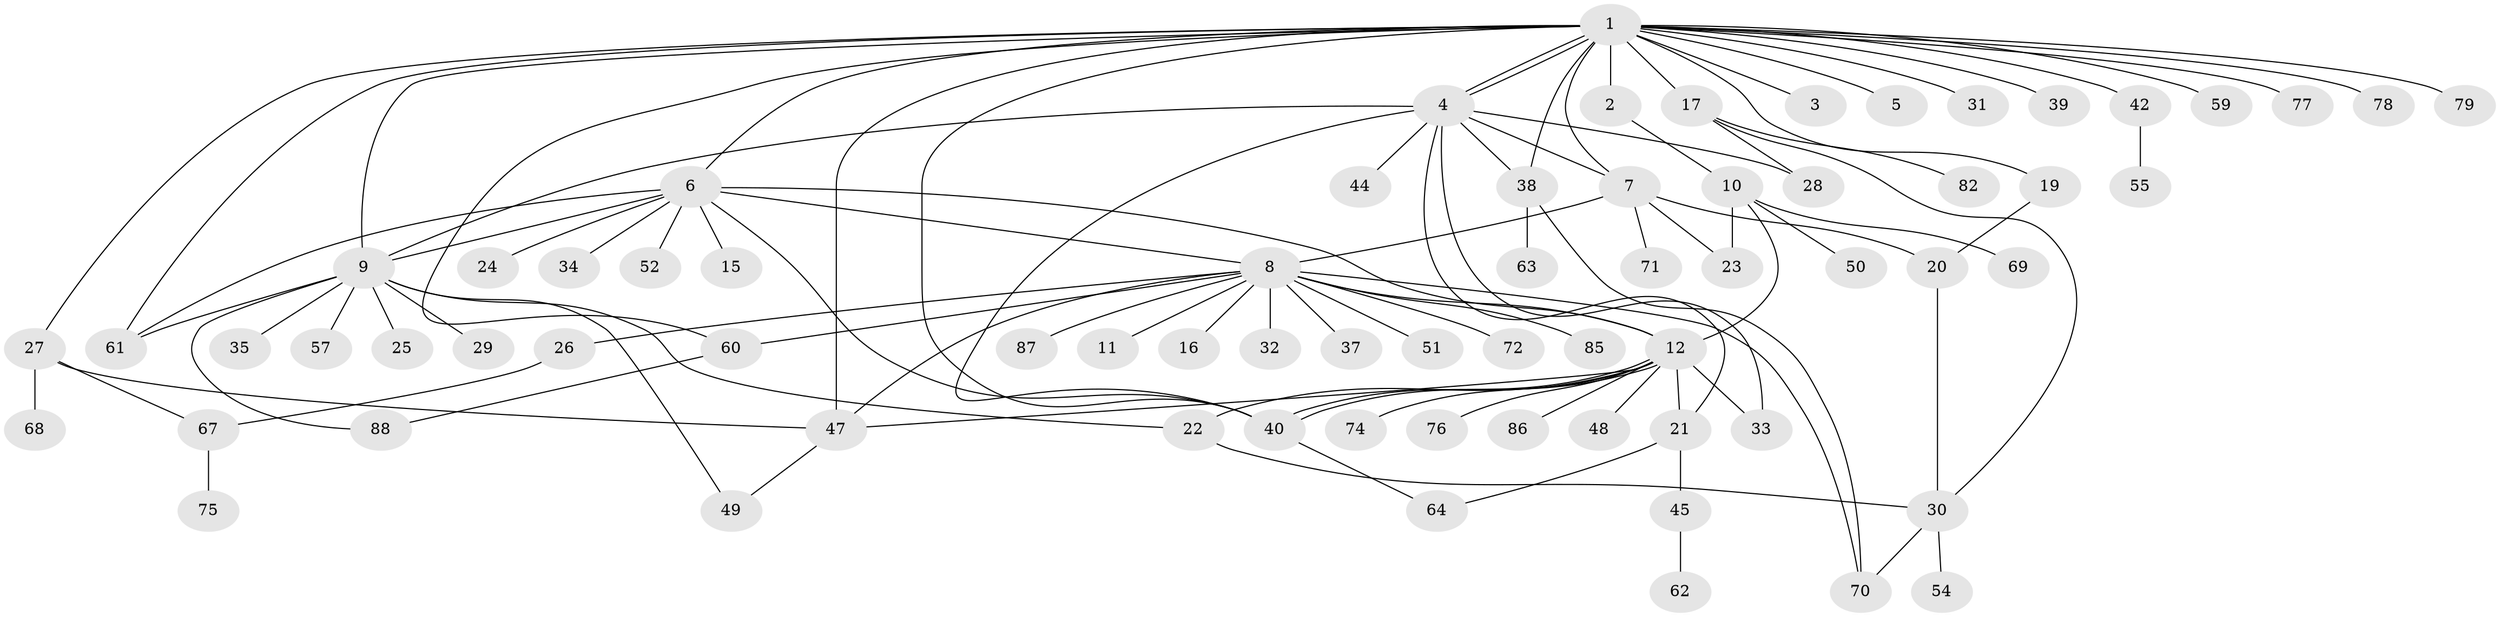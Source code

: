 // original degree distribution, {24: 0.011363636363636364, 2: 0.18181818181818182, 1: 0.5113636363636364, 11: 0.022727272727272728, 10: 0.011363636363636364, 5: 0.022727272727272728, 16: 0.011363636363636364, 7: 0.011363636363636364, 6: 0.03409090909090909, 3: 0.11363636363636363, 4: 0.06818181818181818}
// Generated by graph-tools (version 1.1) at 2025/11/02/27/25 16:11:15]
// undirected, 71 vertices, 102 edges
graph export_dot {
graph [start="1"]
  node [color=gray90,style=filled];
  1 [super="+66"];
  2;
  3;
  4 [super="+13"];
  5;
  6 [super="+80"];
  7 [super="+58"];
  8 [super="+18"];
  9 [super="+14"];
  10 [super="+43"];
  11;
  12 [super="+53"];
  15;
  16;
  17 [super="+46"];
  19;
  20 [super="+56"];
  21;
  22;
  23;
  24;
  25;
  26;
  27 [super="+41"];
  28;
  29;
  30 [super="+36"];
  31;
  32;
  33;
  34;
  35;
  37;
  38;
  39;
  40;
  42;
  44;
  45;
  47 [super="+73"];
  48;
  49 [super="+81"];
  50;
  51;
  52;
  54;
  55;
  57;
  59;
  60 [super="+83"];
  61;
  62;
  63;
  64 [super="+65"];
  67;
  68;
  69;
  70 [super="+84"];
  71;
  72;
  74;
  75;
  76;
  77;
  78;
  79;
  82;
  85;
  86;
  87;
  88;
  1 -- 2;
  1 -- 3;
  1 -- 4;
  1 -- 4;
  1 -- 5;
  1 -- 6;
  1 -- 7;
  1 -- 9;
  1 -- 17;
  1 -- 19;
  1 -- 27;
  1 -- 31;
  1 -- 38;
  1 -- 39;
  1 -- 40;
  1 -- 42;
  1 -- 59;
  1 -- 61;
  1 -- 77;
  1 -- 78;
  1 -- 79;
  1 -- 60;
  1 -- 47;
  2 -- 10;
  4 -- 7;
  4 -- 21;
  4 -- 28;
  4 -- 33;
  4 -- 38;
  4 -- 40;
  4 -- 44;
  4 -- 9;
  6 -- 12;
  6 -- 15;
  6 -- 24;
  6 -- 34;
  6 -- 40;
  6 -- 52;
  6 -- 61;
  6 -- 9;
  6 -- 8;
  7 -- 8;
  7 -- 23;
  7 -- 20;
  7 -- 71;
  8 -- 11;
  8 -- 12;
  8 -- 16;
  8 -- 26;
  8 -- 32;
  8 -- 37;
  8 -- 51;
  8 -- 60;
  8 -- 72;
  8 -- 85;
  8 -- 87;
  8 -- 70;
  8 -- 47;
  9 -- 22;
  9 -- 25;
  9 -- 29;
  9 -- 35;
  9 -- 57;
  9 -- 49;
  9 -- 88;
  9 -- 61;
  10 -- 12;
  10 -- 23;
  10 -- 50;
  10 -- 69;
  12 -- 33;
  12 -- 40;
  12 -- 40;
  12 -- 47;
  12 -- 48;
  12 -- 74;
  12 -- 86;
  12 -- 21;
  12 -- 22;
  12 -- 76;
  17 -- 30;
  17 -- 82;
  17 -- 28;
  19 -- 20;
  20 -- 30;
  21 -- 45;
  21 -- 64;
  22 -- 30;
  26 -- 67;
  27 -- 47;
  27 -- 67;
  27 -- 68;
  30 -- 70;
  30 -- 54;
  38 -- 63;
  38 -- 70;
  40 -- 64;
  42 -- 55;
  45 -- 62;
  47 -- 49;
  60 -- 88;
  67 -- 75;
}
